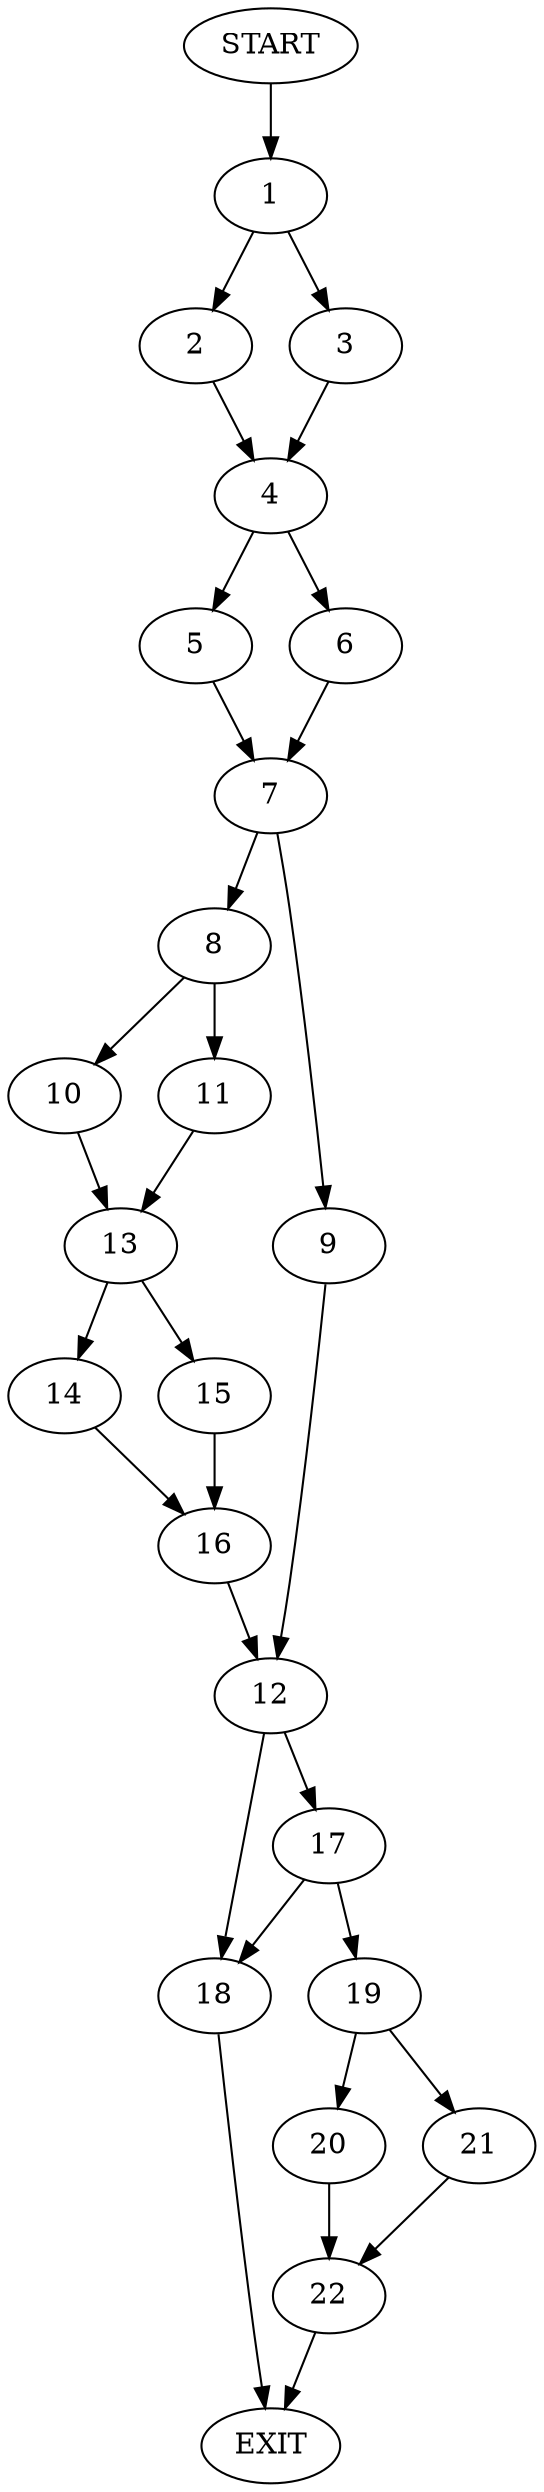 digraph {
0 [label="START"]
23 [label="EXIT"]
0 -> 1
1 -> 2
1 -> 3
2 -> 4
3 -> 4
4 -> 5
4 -> 6
6 -> 7
5 -> 7
7 -> 8
7 -> 9
8 -> 10
8 -> 11
9 -> 12
11 -> 13
10 -> 13
13 -> 14
13 -> 15
15 -> 16
14 -> 16
16 -> 12
12 -> 17
12 -> 18
18 -> 23
17 -> 19
17 -> 18
19 -> 20
19 -> 21
21 -> 22
20 -> 22
22 -> 23
}
